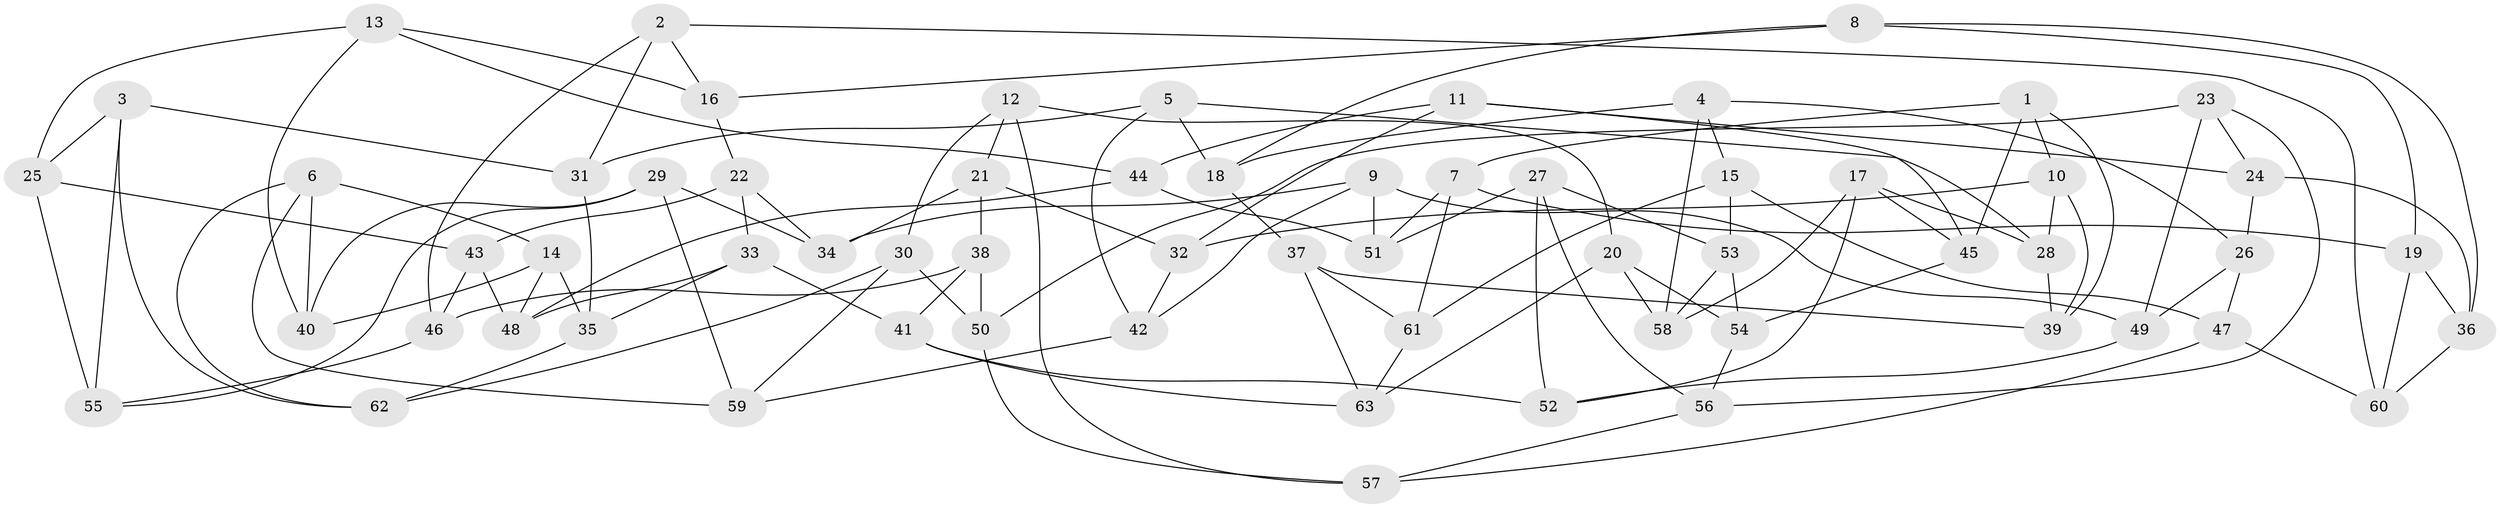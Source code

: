 // Generated by graph-tools (version 1.1) at 2025/26/03/09/25 03:26:51]
// undirected, 63 vertices, 126 edges
graph export_dot {
graph [start="1"]
  node [color=gray90,style=filled];
  1;
  2;
  3;
  4;
  5;
  6;
  7;
  8;
  9;
  10;
  11;
  12;
  13;
  14;
  15;
  16;
  17;
  18;
  19;
  20;
  21;
  22;
  23;
  24;
  25;
  26;
  27;
  28;
  29;
  30;
  31;
  32;
  33;
  34;
  35;
  36;
  37;
  38;
  39;
  40;
  41;
  42;
  43;
  44;
  45;
  46;
  47;
  48;
  49;
  50;
  51;
  52;
  53;
  54;
  55;
  56;
  57;
  58;
  59;
  60;
  61;
  62;
  63;
  1 -- 39;
  1 -- 45;
  1 -- 10;
  1 -- 7;
  2 -- 16;
  2 -- 31;
  2 -- 46;
  2 -- 60;
  3 -- 25;
  3 -- 62;
  3 -- 31;
  3 -- 55;
  4 -- 15;
  4 -- 26;
  4 -- 58;
  4 -- 18;
  5 -- 42;
  5 -- 31;
  5 -- 28;
  5 -- 18;
  6 -- 62;
  6 -- 40;
  6 -- 59;
  6 -- 14;
  7 -- 51;
  7 -- 61;
  7 -- 19;
  8 -- 19;
  8 -- 18;
  8 -- 16;
  8 -- 36;
  9 -- 49;
  9 -- 42;
  9 -- 34;
  9 -- 51;
  10 -- 32;
  10 -- 28;
  10 -- 39;
  11 -- 24;
  11 -- 44;
  11 -- 32;
  11 -- 45;
  12 -- 57;
  12 -- 21;
  12 -- 30;
  12 -- 20;
  13 -- 25;
  13 -- 16;
  13 -- 44;
  13 -- 40;
  14 -- 48;
  14 -- 40;
  14 -- 35;
  15 -- 53;
  15 -- 47;
  15 -- 61;
  16 -- 22;
  17 -- 58;
  17 -- 52;
  17 -- 45;
  17 -- 28;
  18 -- 37;
  19 -- 36;
  19 -- 60;
  20 -- 54;
  20 -- 58;
  20 -- 63;
  21 -- 38;
  21 -- 32;
  21 -- 34;
  22 -- 43;
  22 -- 34;
  22 -- 33;
  23 -- 49;
  23 -- 24;
  23 -- 56;
  23 -- 50;
  24 -- 26;
  24 -- 36;
  25 -- 43;
  25 -- 55;
  26 -- 47;
  26 -- 49;
  27 -- 53;
  27 -- 52;
  27 -- 56;
  27 -- 51;
  28 -- 39;
  29 -- 40;
  29 -- 34;
  29 -- 59;
  29 -- 55;
  30 -- 59;
  30 -- 50;
  30 -- 62;
  31 -- 35;
  32 -- 42;
  33 -- 35;
  33 -- 48;
  33 -- 41;
  35 -- 62;
  36 -- 60;
  37 -- 61;
  37 -- 39;
  37 -- 63;
  38 -- 50;
  38 -- 46;
  38 -- 41;
  41 -- 52;
  41 -- 63;
  42 -- 59;
  43 -- 48;
  43 -- 46;
  44 -- 48;
  44 -- 51;
  45 -- 54;
  46 -- 55;
  47 -- 60;
  47 -- 57;
  49 -- 52;
  50 -- 57;
  53 -- 58;
  53 -- 54;
  54 -- 56;
  56 -- 57;
  61 -- 63;
}

